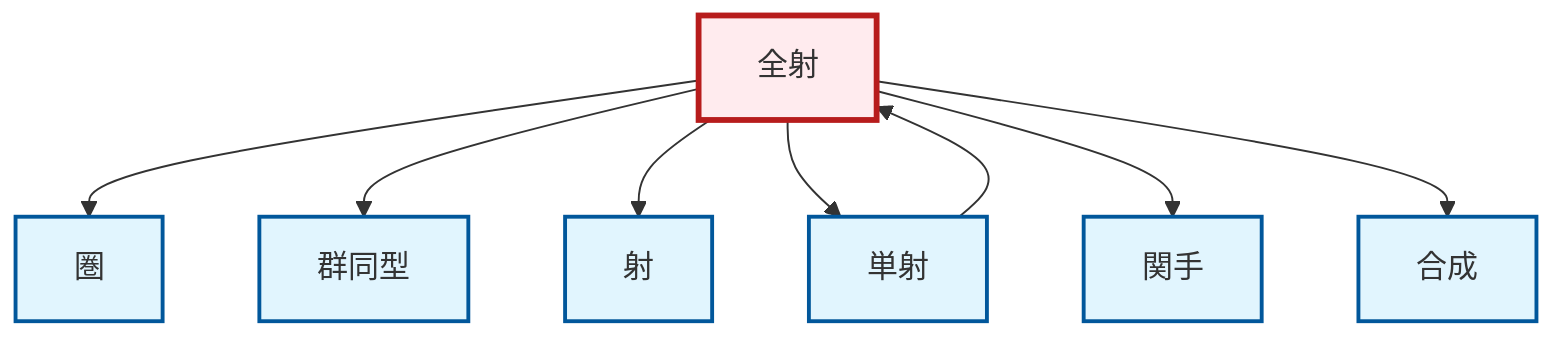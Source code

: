 graph TD
    classDef definition fill:#e1f5fe,stroke:#01579b,stroke-width:2px
    classDef theorem fill:#f3e5f5,stroke:#4a148c,stroke-width:2px
    classDef axiom fill:#fff3e0,stroke:#e65100,stroke-width:2px
    classDef example fill:#e8f5e9,stroke:#1b5e20,stroke-width:2px
    classDef current fill:#ffebee,stroke:#b71c1c,stroke-width:3px
    def-composition["合成"]:::definition
    def-morphism["射"]:::definition
    def-epimorphism["全射"]:::definition
    def-monomorphism["単射"]:::definition
    def-category["圏"]:::definition
    def-isomorphism["群同型"]:::definition
    def-functor["関手"]:::definition
    def-epimorphism --> def-category
    def-epimorphism --> def-isomorphism
    def-monomorphism --> def-epimorphism
    def-epimorphism --> def-morphism
    def-epimorphism --> def-monomorphism
    def-epimorphism --> def-functor
    def-epimorphism --> def-composition
    class def-epimorphism current